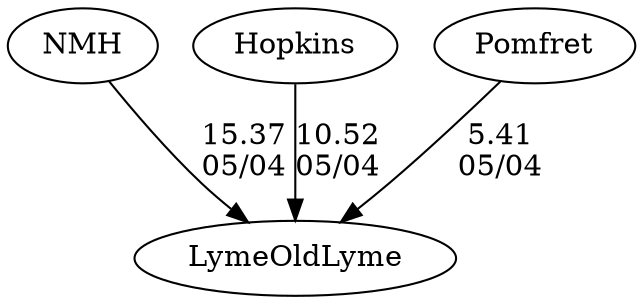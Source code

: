 digraph boys4foursLymeOldLyme {NMH [URL="boys4foursLymeOldLymeNMH.html"];Hopkins [URL="boys4foursLymeOldLymeHopkins.html"];Pomfret [URL="boys4foursLymeOldLymePomfret.html"];LymeOldLyme [URL="boys4foursLymeOldLymeLymeOldLyme.html"];NMH -> LymeOldLyme[label="15.37
05/04", weight="85", tooltip="Founder's Day Regatta			
", URL="", random="random"]; 
Hopkins -> LymeOldLyme[label="10.52
05/04", weight="90", tooltip="Founder's Day Regatta			
", URL="", random="random"]; 
Pomfret -> LymeOldLyme[label="5.41
05/04", weight="95", tooltip="Founder's Day Regatta			
", URL="", random="random"]}